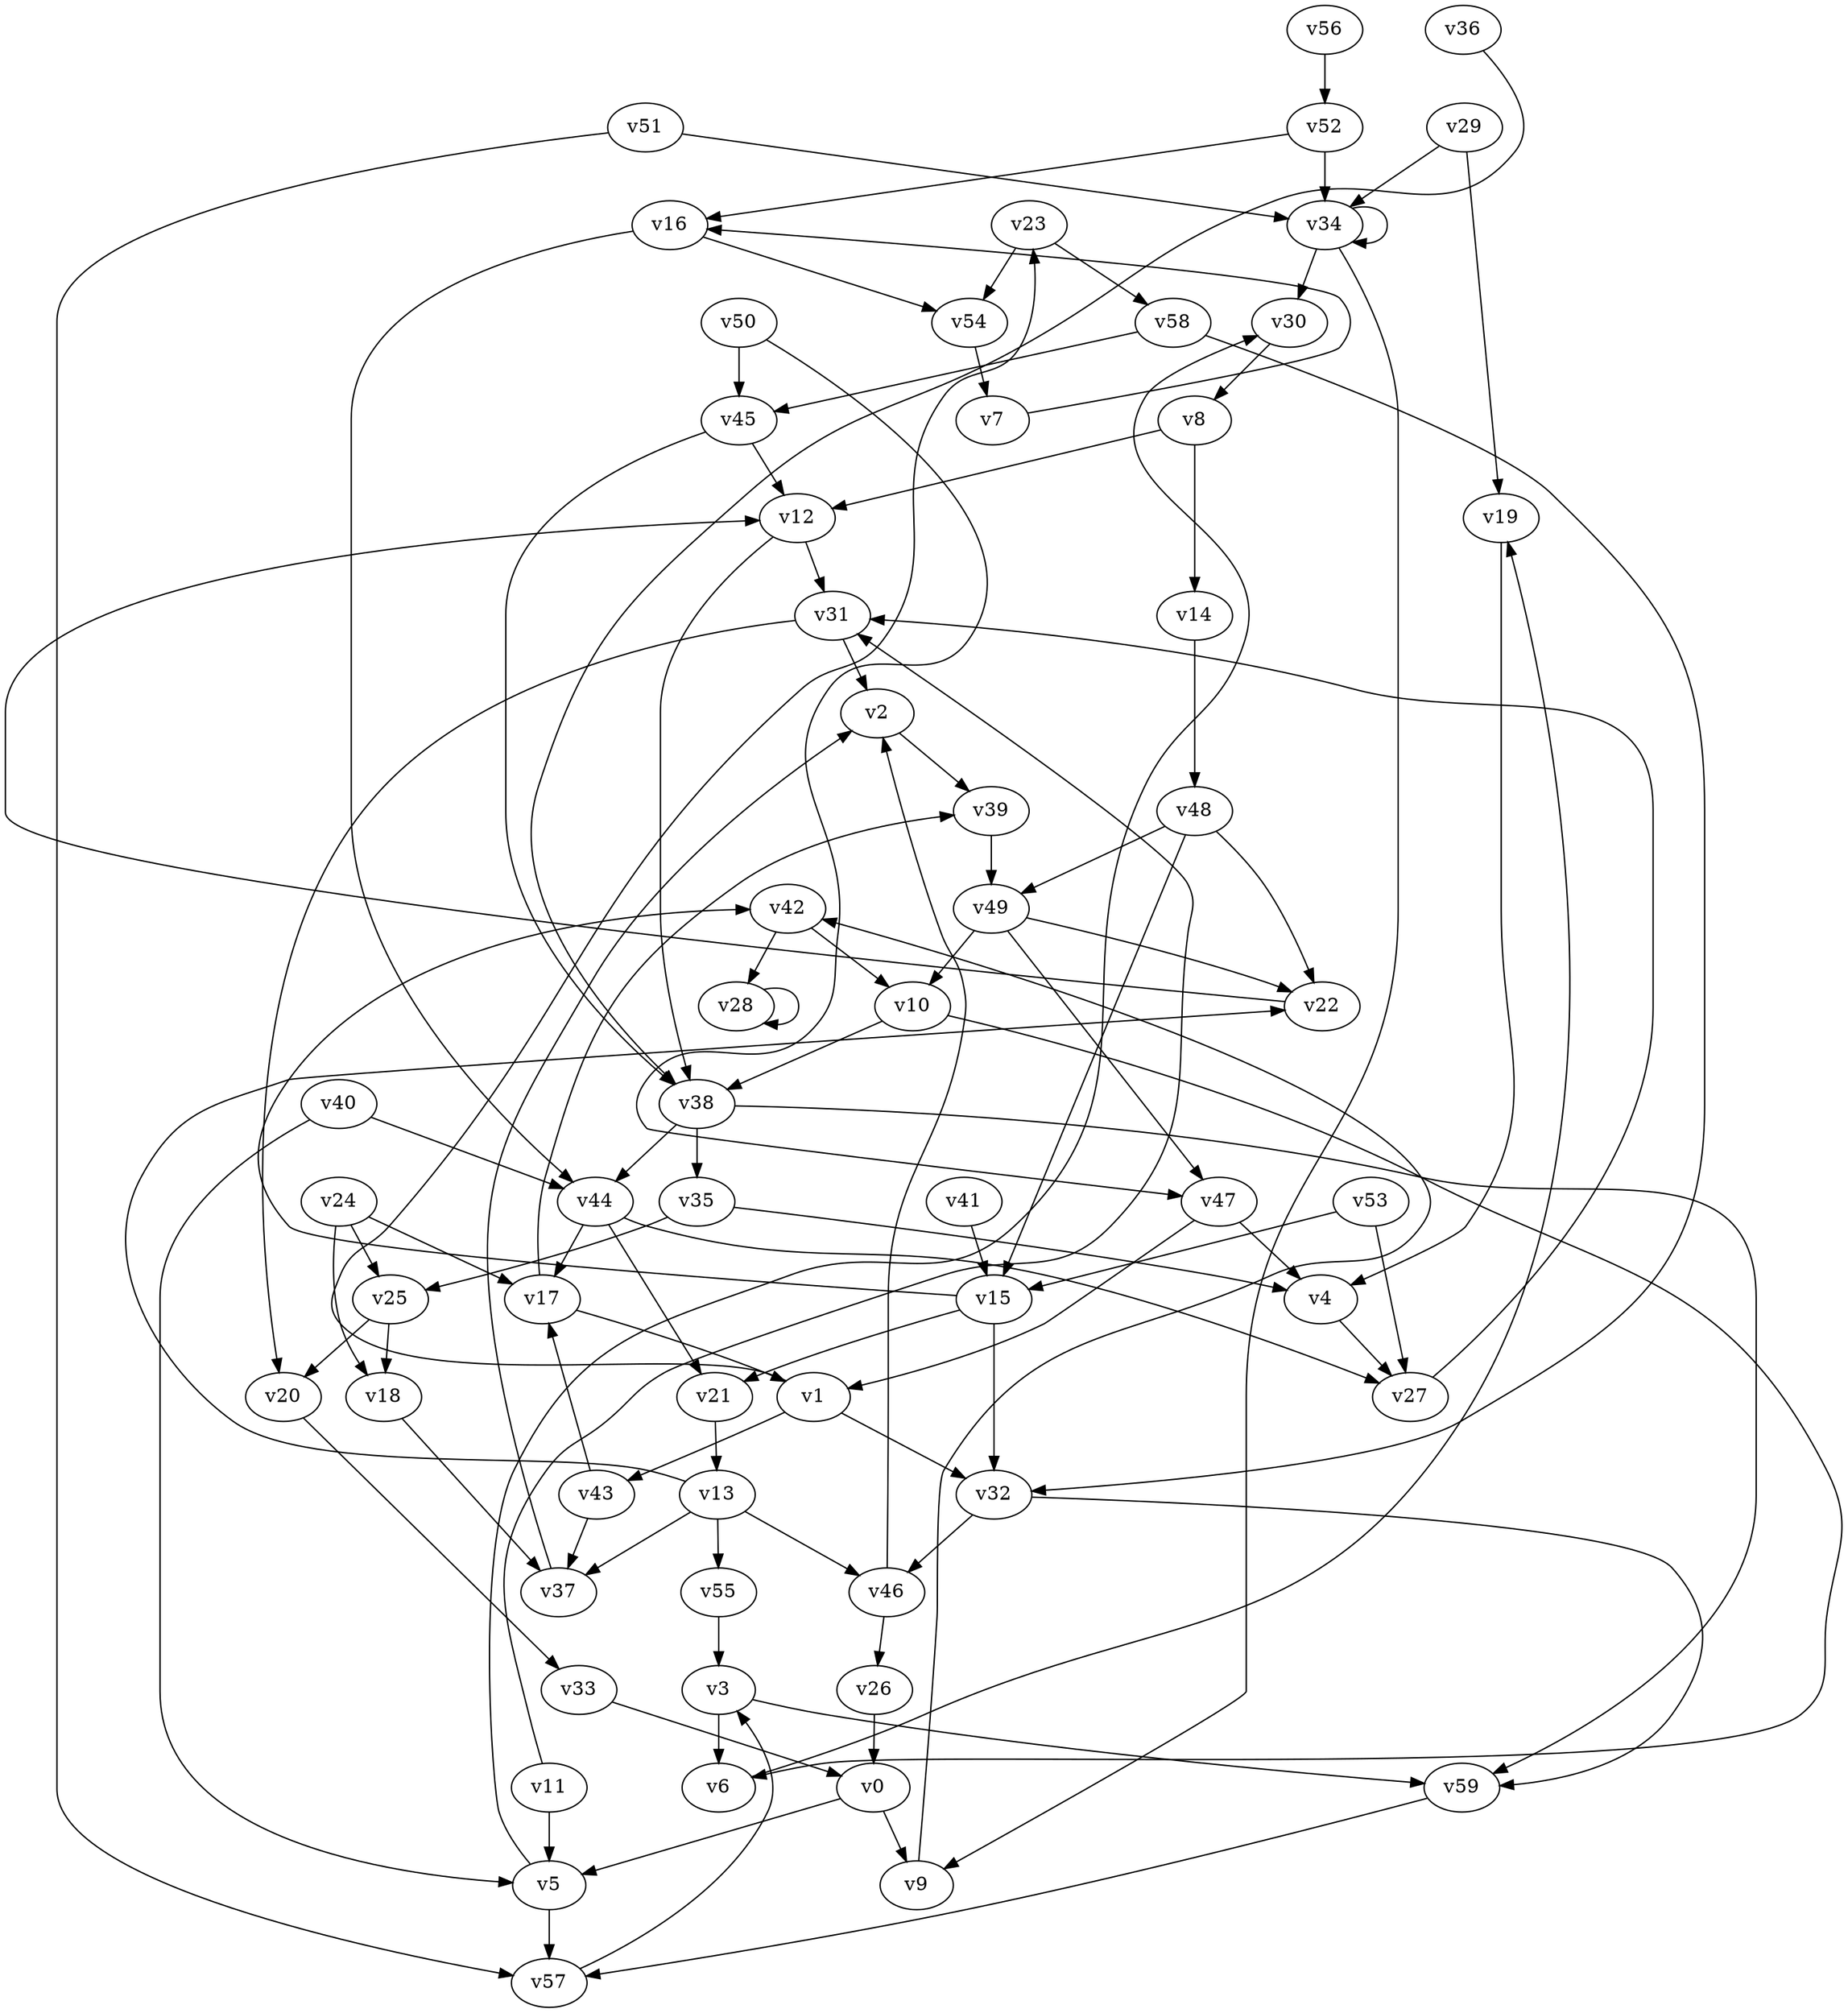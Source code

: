 // Benchmark game 79 - 60 vertices
// time_bound: 24
// targets: v33
digraph G {
    v0 [name="v0", player=0];
    v1 [name="v1", player=0];
    v2 [name="v2", player=0];
    v3 [name="v3", player=0];
    v4 [name="v4", player=1];
    v5 [name="v5", player=0];
    v6 [name="v6", player=0];
    v7 [name="v7", player=0];
    v8 [name="v8", player=0];
    v9 [name="v9", player=1];
    v10 [name="v10", player=1];
    v11 [name="v11", player=0];
    v12 [name="v12", player=1];
    v13 [name="v13", player=1];
    v14 [name="v14", player=0];
    v15 [name="v15", player=0];
    v16 [name="v16", player=1];
    v17 [name="v17", player=0];
    v18 [name="v18", player=0];
    v19 [name="v19", player=1];
    v20 [name="v20", player=0];
    v21 [name="v21", player=0];
    v22 [name="v22", player=1];
    v23 [name="v23", player=0];
    v24 [name="v24", player=0];
    v25 [name="v25", player=0];
    v26 [name="v26", player=1];
    v27 [name="v27", player=1];
    v28 [name="v28", player=0];
    v29 [name="v29", player=1];
    v30 [name="v30", player=0];
    v31 [name="v31", player=0];
    v32 [name="v32", player=1];
    v33 [name="v33", player=1, target=1];
    v34 [name="v34", player=1];
    v35 [name="v35", player=1];
    v36 [name="v36", player=0];
    v37 [name="v37", player=0];
    v38 [name="v38", player=1];
    v39 [name="v39", player=0];
    v40 [name="v40", player=1];
    v41 [name="v41", player=0];
    v42 [name="v42", player=0];
    v43 [name="v43", player=0];
    v44 [name="v44", player=0];
    v45 [name="v45", player=1];
    v46 [name="v46", player=0];
    v47 [name="v47", player=0];
    v48 [name="v48", player=1];
    v49 [name="v49", player=1];
    v50 [name="v50", player=1];
    v51 [name="v51", player=0];
    v52 [name="v52", player=1];
    v53 [name="v53", player=1];
    v54 [name="v54", player=0];
    v55 [name="v55", player=0];
    v56 [name="v56", player=1];
    v57 [name="v57", player=1];
    v58 [name="v58", player=0];
    v59 [name="v59", player=0];

    v0 -> v5;
    v1 -> v23 [constraint="t >= 4"];
    v2 -> v39;
    v3 -> v6;
    v4 -> v27;
    v5 -> v30 [constraint="t mod 4 == 0"];
    v6 -> v19 [constraint="t < 12"];
    v7 -> v16 [constraint="t >= 3"];
    v8 -> v14;
    v9 -> v42 [constraint="t mod 4 == 3"];
    v10 -> v6 [constraint="t < 12"];
    v11 -> v31 [constraint="t >= 1"];
    v12 -> v31;
    v13 -> v22 [constraint="t < 6"];
    v14 -> v48;
    v15 -> v42 [constraint="t >= 2"];
    v16 -> v44;
    v17 -> v39;
    v18 -> v37;
    v19 -> v4;
    v20 -> v33;
    v21 -> v13;
    v22 -> v12 [constraint="t >= 3"];
    v23 -> v54;
    v24 -> v17;
    v25 -> v18;
    v26 -> v0;
    v27 -> v31;
    v28 -> v28;
    v29 -> v34;
    v30 -> v8;
    v31 -> v20;
    v32 -> v59;
    v33 -> v0;
    v34 -> v30;
    v35 -> v4;
    v36 -> v38 [constraint="t < 15"];
    v37 -> v2;
    v38 -> v44;
    v39 -> v49;
    v40 -> v5;
    v41 -> v15;
    v42 -> v10;
    v43 -> v37;
    v44 -> v17;
    v45 -> v12;
    v46 -> v2;
    v47 -> v4;
    v48 -> v22;
    v49 -> v22;
    v50 -> v47 [constraint="t mod 2 == 1"];
    v51 -> v57;
    v52 -> v16 [constraint="t mod 5 == 2"];
    v53 -> v15;
    v54 -> v7;
    v55 -> v3;
    v56 -> v52;
    v57 -> v3 [constraint="t mod 3 == 0"];
    v58 -> v45;
    v59 -> v57;
    v17 -> v1;
    v48 -> v15;
    v38 -> v59;
    v50 -> v45;
    v34 -> v9;
    v11 -> v5;
    v51 -> v34;
    v1 -> v43;
    v13 -> v37;
    v24 -> v25;
    v49 -> v10;
    v49 -> v47;
    v15 -> v32;
    v23 -> v58;
    v52 -> v34;
    v35 -> v25;
    v43 -> v17;
    v40 -> v44;
    v47 -> v1;
    v42 -> v28;
    v34 -> v34;
    v0 -> v9;
    v25 -> v20;
    v10 -> v38;
    v44 -> v21;
    v5 -> v57;
    v24 -> v18;
    v44 -> v27;
    v45 -> v38;
    v13 -> v55;
    v13 -> v46;
    v15 -> v21;
    v46 -> v26;
    v8 -> v12;
    v3 -> v59;
    v12 -> v38;
    v29 -> v19;
    v16 -> v54;
    v1 -> v32;
    v58 -> v32;
    v48 -> v49;
    v53 -> v27;
    v31 -> v2;
    v32 -> v46;
    v38 -> v35;
}
